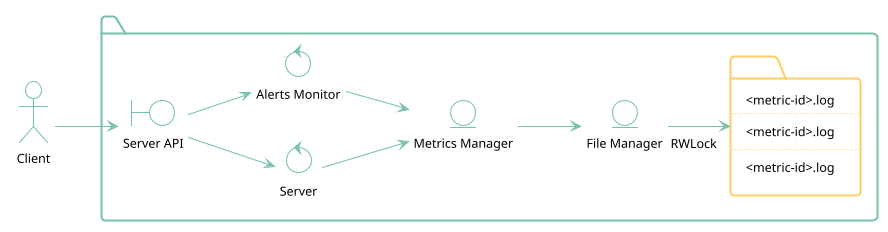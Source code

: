 @startuml
!theme minty
skinparam PackageBackgroundColor transparent
skinparam FolderBackgroundColor transparent
skinparam ActorBackgroundColor transparent
skinparam ActorFontColor black
skinparam EntityBackgroundColor transparent
skinparam EntityFontColor black
skinparam ControlBackgroundColor transparent
skinparam ControlFontColor black
skinparam BoundaryBackgroundColor transparent
skinparam BoundaryFontColor black
skinparam ArrowFontColor black
skinparam FolderFontColor black
skinparam ArrowThickness 1

actor "Client"

left to right direction
package {
  boundary "Server API" 
  control "Server"
  control "Alerts Monitor"
  entity "Metrics Manager"
  entity "File Manager"
  folder logs [
    <metric-id>.log
    ....
    <metric-id>.log
    ....
    <metric-id>.log
  ] 
}


Client --> [Server API]
[Server API] --> [Server]
[Server API] --> [Alerts Monitor]
[Server] --> [Metrics Manager]
[Alerts Monitor] --> [Metrics Manager]
[Metrics Manager] --> [File Manager]
[File Manager] "RWLock" --> [logs]


@enduml
